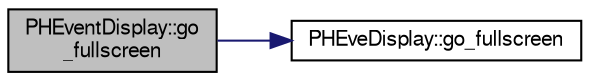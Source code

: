 digraph "PHEventDisplay::go_fullscreen"
{
  bgcolor="transparent";
  edge [fontname="FreeSans",fontsize="10",labelfontname="FreeSans",labelfontsize="10"];
  node [fontname="FreeSans",fontsize="10",shape=record];
  rankdir="LR";
  Node1 [label="PHEventDisplay::go\l_fullscreen",height=0.2,width=0.4,color="black", fillcolor="grey75", style="filled" fontcolor="black"];
  Node1 -> Node2 [color="midnightblue",fontsize="10",style="solid",fontname="FreeSans"];
  Node2 [label="PHEveDisplay::go_fullscreen",height=0.2,width=0.4,color="black",URL="$df/d41/classPHEveDisplay.html#af8788d403cbd791d5151c720e3c99aca"];
}
